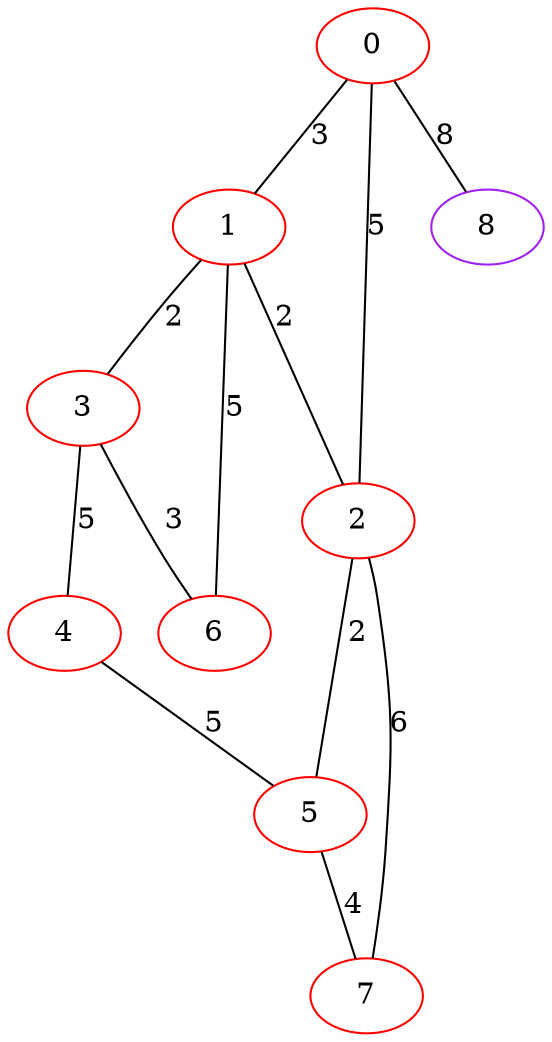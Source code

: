 graph "" {
0 [color=red, weight=1];
1 [color=red, weight=1];
2 [color=red, weight=1];
3 [color=red, weight=1];
4 [color=red, weight=1];
5 [color=red, weight=1];
6 [color=red, weight=1];
7 [color=red, weight=1];
8 [color=purple, weight=4];
0 -- 8  [key=0, label=8];
0 -- 1  [key=0, label=3];
0 -- 2  [key=0, label=5];
1 -- 2  [key=0, label=2];
1 -- 3  [key=0, label=2];
1 -- 6  [key=0, label=5];
2 -- 5  [key=0, label=2];
2 -- 7  [key=0, label=6];
3 -- 4  [key=0, label=5];
3 -- 6  [key=0, label=3];
4 -- 5  [key=0, label=5];
5 -- 7  [key=0, label=4];
}
